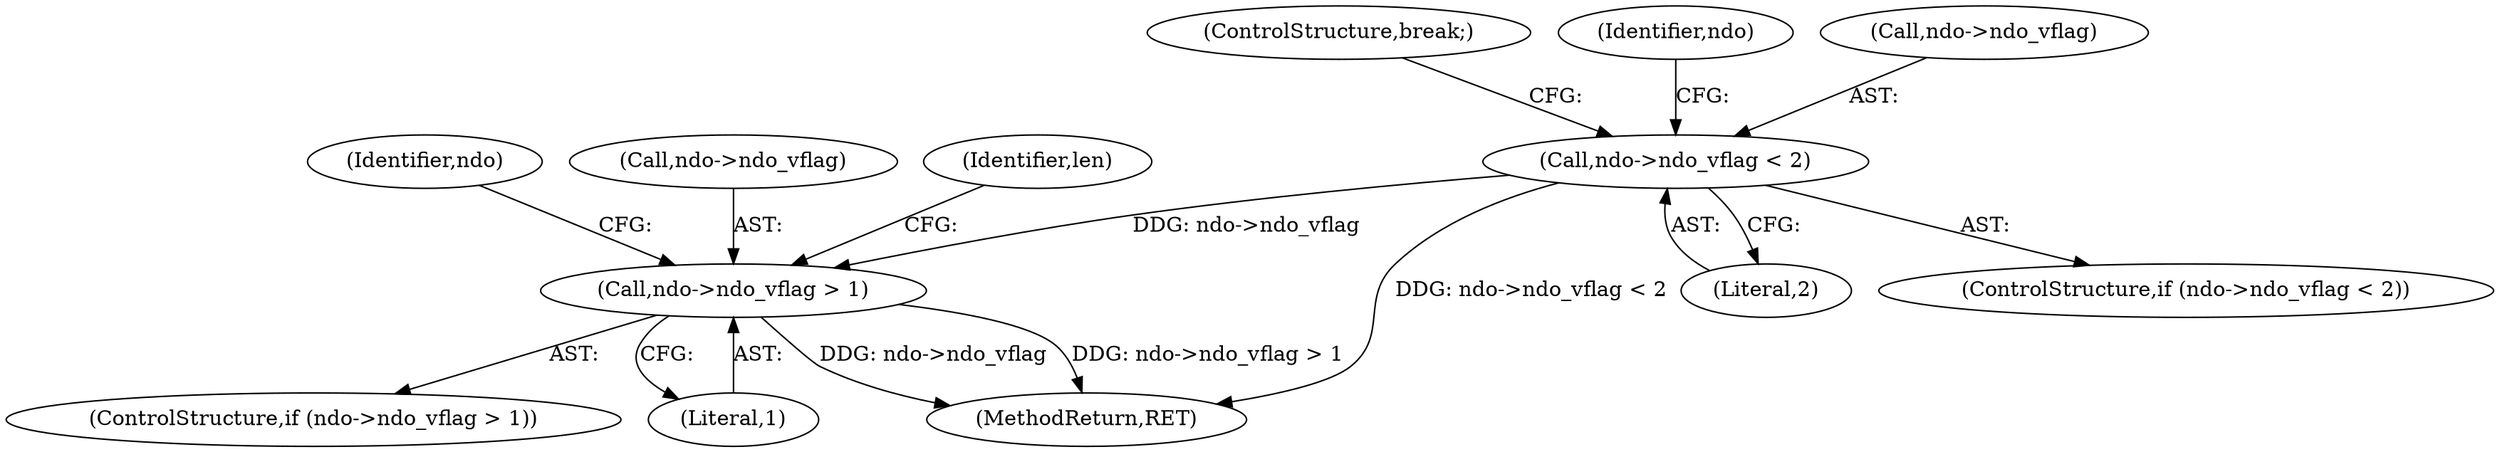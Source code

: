 digraph "0_tcpdump_7029d15f148ef24bb7c6668bc640f5470d085e5a_2@pointer" {
"1000704" [label="(Call,ndo->ndo_vflag < 2)"];
"1000721" [label="(Call,ndo->ndo_vflag > 1)"];
"1000719" [label="(ControlStructure,break;)"];
"1000710" [label="(Identifier,ndo)"];
"1000703" [label="(ControlStructure,if (ndo->ndo_vflag < 2))"];
"1000708" [label="(Literal,2)"];
"1000727" [label="(Identifier,ndo)"];
"1000721" [label="(Call,ndo->ndo_vflag > 1)"];
"1000745" [label="(MethodReturn,RET)"];
"1000720" [label="(ControlStructure,if (ndo->ndo_vflag > 1))"];
"1000722" [label="(Call,ndo->ndo_vflag)"];
"1000704" [label="(Call,ndo->ndo_vflag < 2)"];
"1000705" [label="(Call,ndo->ndo_vflag)"];
"1000725" [label="(Literal,1)"];
"1000737" [label="(Identifier,len)"];
"1000704" -> "1000703"  [label="AST: "];
"1000704" -> "1000708"  [label="CFG: "];
"1000705" -> "1000704"  [label="AST: "];
"1000708" -> "1000704"  [label="AST: "];
"1000710" -> "1000704"  [label="CFG: "];
"1000719" -> "1000704"  [label="CFG: "];
"1000704" -> "1000745"  [label="DDG: ndo->ndo_vflag < 2"];
"1000704" -> "1000721"  [label="DDG: ndo->ndo_vflag"];
"1000721" -> "1000720"  [label="AST: "];
"1000721" -> "1000725"  [label="CFG: "];
"1000722" -> "1000721"  [label="AST: "];
"1000725" -> "1000721"  [label="AST: "];
"1000727" -> "1000721"  [label="CFG: "];
"1000737" -> "1000721"  [label="CFG: "];
"1000721" -> "1000745"  [label="DDG: ndo->ndo_vflag > 1"];
"1000721" -> "1000745"  [label="DDG: ndo->ndo_vflag"];
}
